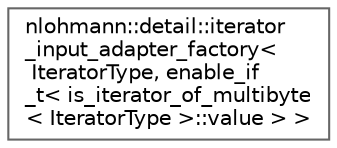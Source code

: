 digraph "类继承关系图"
{
 // LATEX_PDF_SIZE
  bgcolor="transparent";
  edge [fontname=Helvetica,fontsize=10,labelfontname=Helvetica,labelfontsize=10];
  node [fontname=Helvetica,fontsize=10,shape=box,height=0.2,width=0.4];
  rankdir="LR";
  Node0 [id="Node000000",label="nlohmann::detail::iterator\l_input_adapter_factory\<\l IteratorType, enable_if\l_t\< is_iterator_of_multibyte\l\< IteratorType \>::value \> \>",height=0.2,width=0.4,color="grey40", fillcolor="white", style="filled",URL="$structnlohmann_1_1detail_1_1iterator__input__adapter__factory_3_01_iterator_type_00_01enable__ifdbe9caa11c2ca51101ba1bbd1184c22c.html",tooltip=" "];
}
